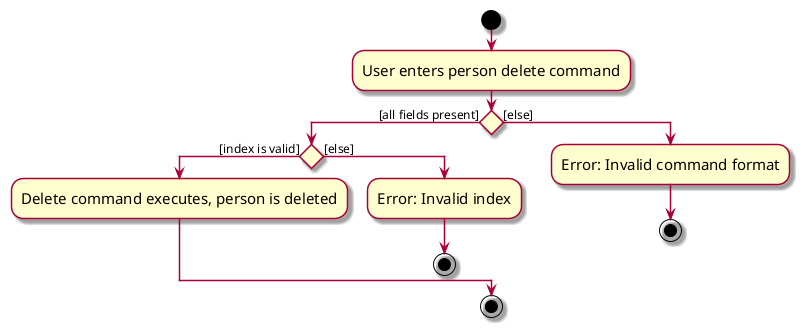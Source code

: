 @startuml
skin rose
skinparam ActivityFontSize 15
skinparam ArrowFontSize 12
start
:User enters person delete command;
if () then ([all fields present])
    if () then ([index is valid])
        :Delete command executes, person is deleted;

    else ([else])
    :Error: Invalid index;
    stop
    endif
else ([else])
:Error: Invalid command format;
stop
endif
stop
@enduml
